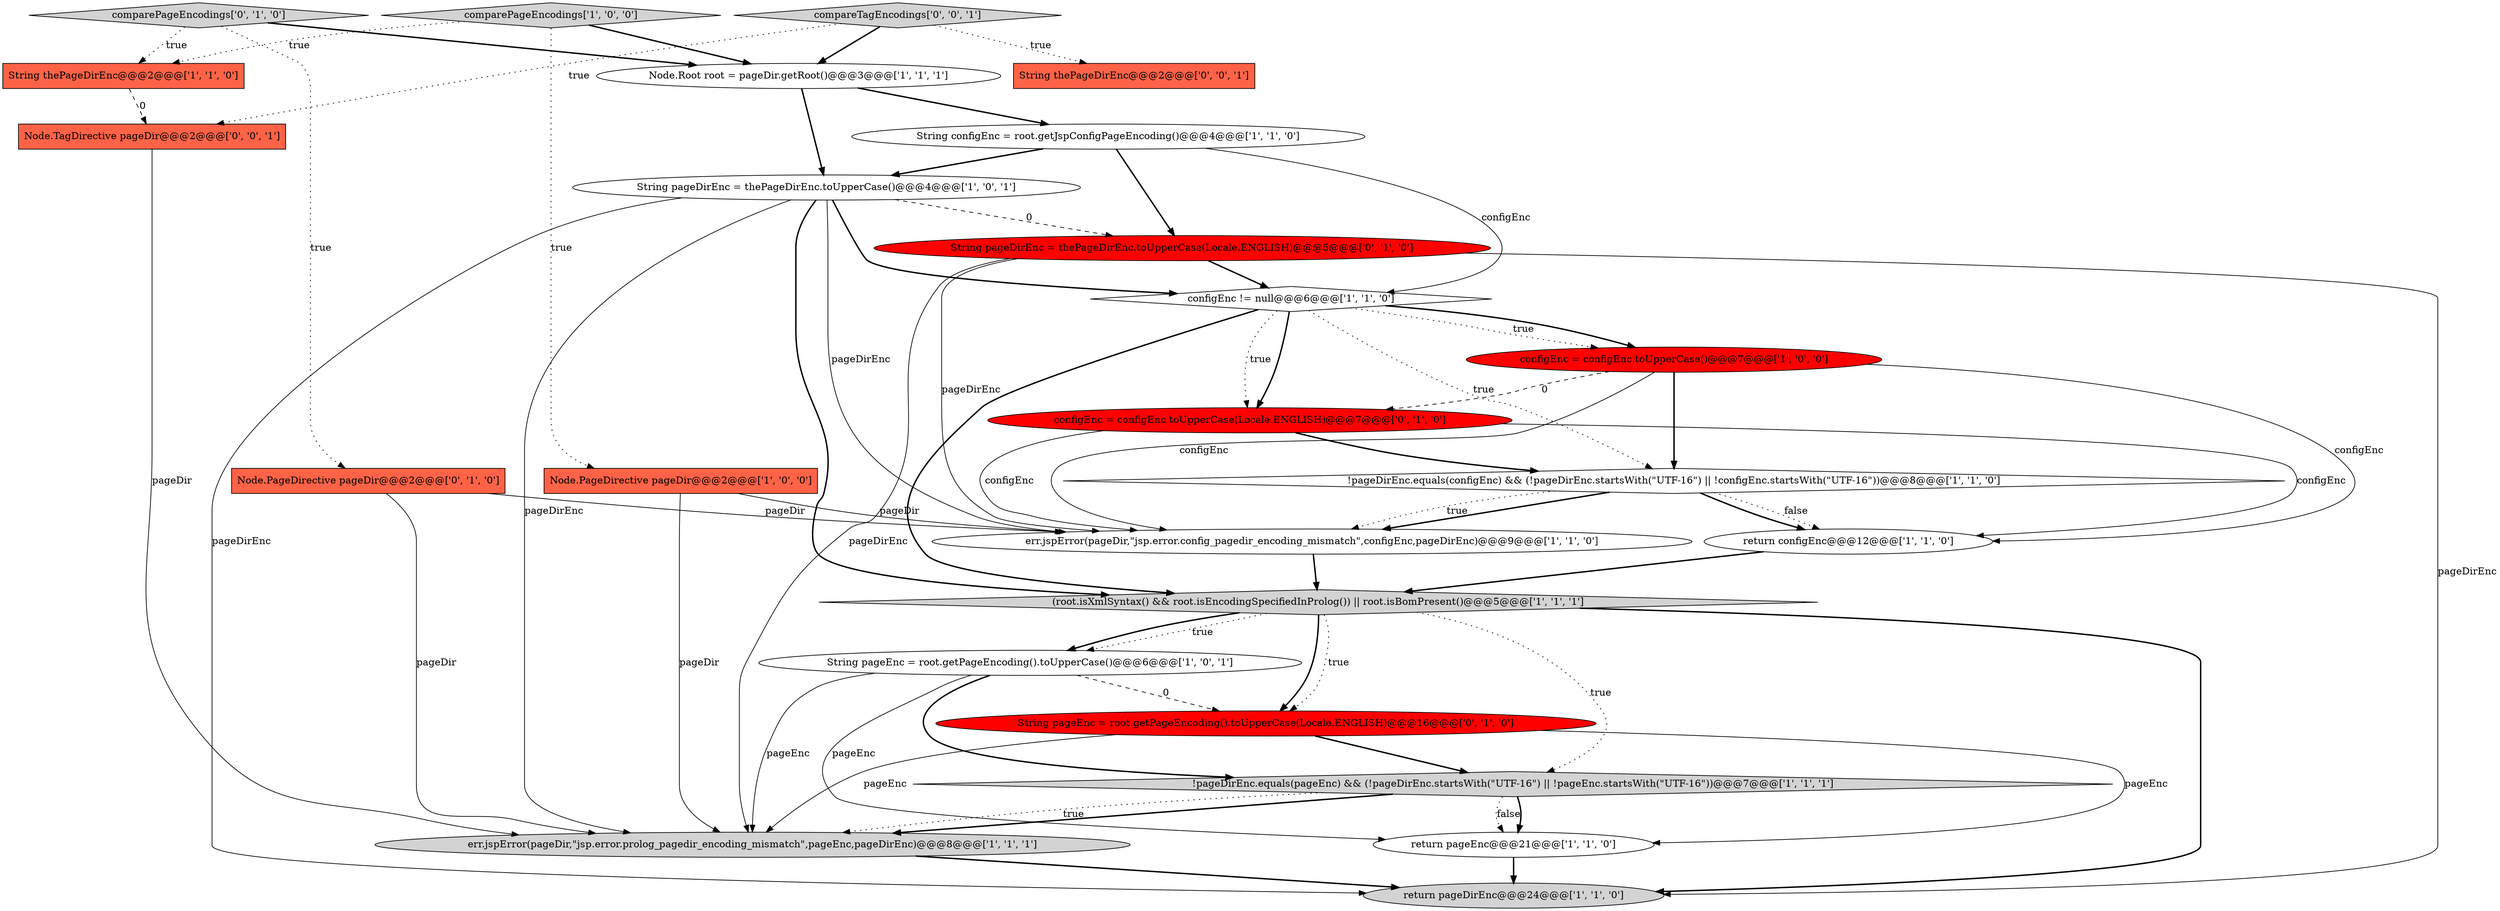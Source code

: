 digraph {
20 [style = filled, label = "String pageDirEnc = thePageDirEnc.toUpperCase(Locale.ENGLISH)@@@5@@@['0', '1', '0']", fillcolor = red, shape = ellipse image = "AAA1AAABBB2BBB"];
11 [style = filled, label = "return pageEnc@@@21@@@['1', '1', '0']", fillcolor = white, shape = ellipse image = "AAA0AAABBB1BBB"];
12 [style = filled, label = "comparePageEncodings['1', '0', '0']", fillcolor = lightgray, shape = diamond image = "AAA0AAABBB1BBB"];
23 [style = filled, label = "compareTagEncodings['0', '0', '1']", fillcolor = lightgray, shape = diamond image = "AAA0AAABBB3BBB"];
18 [style = filled, label = "configEnc = configEnc.toUpperCase(Locale.ENGLISH)@@@7@@@['0', '1', '0']", fillcolor = red, shape = ellipse image = "AAA1AAABBB2BBB"];
10 [style = filled, label = "Node.PageDirective pageDir@@@2@@@['1', '0', '0']", fillcolor = tomato, shape = box image = "AAA0AAABBB1BBB"];
24 [style = filled, label = "Node.TagDirective pageDir@@@2@@@['0', '0', '1']", fillcolor = tomato, shape = box image = "AAA0AAABBB3BBB"];
8 [style = filled, label = "err.jspError(pageDir,\"jsp.error.config_pagedir_encoding_mismatch\",configEnc,pageDirEnc)@@@9@@@['1', '1', '0']", fillcolor = white, shape = ellipse image = "AAA0AAABBB1BBB"];
0 [style = filled, label = "String configEnc = root.getJspConfigPageEncoding()@@@4@@@['1', '1', '0']", fillcolor = white, shape = ellipse image = "AAA0AAABBB1BBB"];
13 [style = filled, label = "String thePageDirEnc@@@2@@@['1', '1', '0']", fillcolor = tomato, shape = box image = "AAA0AAABBB1BBB"];
4 [style = filled, label = "!pageDirEnc.equals(pageEnc) && (!pageDirEnc.startsWith(\"UTF-16\") || !pageEnc.startsWith(\"UTF-16\"))@@@7@@@['1', '1', '1']", fillcolor = lightgray, shape = diamond image = "AAA0AAABBB1BBB"];
1 [style = filled, label = "!pageDirEnc.equals(configEnc) && (!pageDirEnc.startsWith(\"UTF-16\") || !configEnc.startsWith(\"UTF-16\"))@@@8@@@['1', '1', '0']", fillcolor = white, shape = diamond image = "AAA0AAABBB1BBB"];
9 [style = filled, label = "configEnc = configEnc.toUpperCase()@@@7@@@['1', '0', '0']", fillcolor = red, shape = ellipse image = "AAA1AAABBB1BBB"];
2 [style = filled, label = "Node.Root root = pageDir.getRoot()@@@3@@@['1', '1', '1']", fillcolor = white, shape = ellipse image = "AAA0AAABBB1BBB"];
7 [style = filled, label = "String pageDirEnc = thePageDirEnc.toUpperCase()@@@4@@@['1', '0', '1']", fillcolor = white, shape = ellipse image = "AAA0AAABBB1BBB"];
14 [style = filled, label = "configEnc != null@@@6@@@['1', '1', '0']", fillcolor = white, shape = diamond image = "AAA0AAABBB1BBB"];
6 [style = filled, label = "(root.isXmlSyntax() && root.isEncodingSpecifiedInProlog()) || root.isBomPresent()@@@5@@@['1', '1', '1']", fillcolor = lightgray, shape = diamond image = "AAA0AAABBB1BBB"];
3 [style = filled, label = "err.jspError(pageDir,\"jsp.error.prolog_pagedir_encoding_mismatch\",pageEnc,pageDirEnc)@@@8@@@['1', '1', '1']", fillcolor = lightgray, shape = ellipse image = "AAA0AAABBB1BBB"];
17 [style = filled, label = "String pageEnc = root.getPageEncoding().toUpperCase(Locale.ENGLISH)@@@16@@@['0', '1', '0']", fillcolor = red, shape = ellipse image = "AAA1AAABBB2BBB"];
19 [style = filled, label = "comparePageEncodings['0', '1', '0']", fillcolor = lightgray, shape = diamond image = "AAA0AAABBB2BBB"];
5 [style = filled, label = "return configEnc@@@12@@@['1', '1', '0']", fillcolor = white, shape = ellipse image = "AAA0AAABBB1BBB"];
16 [style = filled, label = "String pageEnc = root.getPageEncoding().toUpperCase()@@@6@@@['1', '0', '1']", fillcolor = white, shape = ellipse image = "AAA0AAABBB1BBB"];
21 [style = filled, label = "Node.PageDirective pageDir@@@2@@@['0', '1', '0']", fillcolor = tomato, shape = box image = "AAA0AAABBB2BBB"];
15 [style = filled, label = "return pageDirEnc@@@24@@@['1', '1', '0']", fillcolor = lightgray, shape = ellipse image = "AAA0AAABBB1BBB"];
22 [style = filled, label = "String thePageDirEnc@@@2@@@['0', '0', '1']", fillcolor = tomato, shape = box image = "AAA0AAABBB3BBB"];
1->5 [style = bold, label=""];
6->17 [style = bold, label=""];
17->11 [style = solid, label="pageEnc"];
4->3 [style = bold, label=""];
1->8 [style = bold, label=""];
23->22 [style = dotted, label="true"];
20->15 [style = solid, label="pageDirEnc"];
9->5 [style = solid, label="configEnc"];
9->18 [style = dashed, label="0"];
7->15 [style = solid, label="pageDirEnc"];
7->3 [style = solid, label="pageDirEnc"];
7->20 [style = dashed, label="0"];
8->6 [style = bold, label=""];
0->14 [style = solid, label="configEnc"];
3->15 [style = bold, label=""];
20->14 [style = bold, label=""];
19->2 [style = bold, label=""];
19->13 [style = dotted, label="true"];
21->8 [style = solid, label="pageDir"];
19->21 [style = dotted, label="true"];
6->17 [style = dotted, label="true"];
4->11 [style = dotted, label="false"];
6->15 [style = bold, label=""];
11->15 [style = bold, label=""];
16->11 [style = solid, label="pageEnc"];
10->3 [style = solid, label="pageDir"];
0->7 [style = bold, label=""];
7->14 [style = bold, label=""];
12->2 [style = bold, label=""];
13->24 [style = dashed, label="0"];
2->0 [style = bold, label=""];
12->13 [style = dotted, label="true"];
4->3 [style = dotted, label="true"];
20->8 [style = solid, label="pageDirEnc"];
18->8 [style = solid, label="configEnc"];
17->3 [style = solid, label="pageEnc"];
16->3 [style = solid, label="pageEnc"];
5->6 [style = bold, label=""];
18->1 [style = bold, label=""];
6->4 [style = dotted, label="true"];
6->16 [style = bold, label=""];
12->10 [style = dotted, label="true"];
24->3 [style = solid, label="pageDir"];
7->6 [style = bold, label=""];
20->3 [style = solid, label="pageDirEnc"];
1->8 [style = dotted, label="true"];
10->8 [style = solid, label="pageDir"];
1->5 [style = dotted, label="false"];
14->9 [style = bold, label=""];
18->5 [style = solid, label="configEnc"];
21->3 [style = solid, label="pageDir"];
0->20 [style = bold, label=""];
14->18 [style = bold, label=""];
23->2 [style = bold, label=""];
2->7 [style = bold, label=""];
14->9 [style = dotted, label="true"];
16->4 [style = bold, label=""];
9->1 [style = bold, label=""];
4->11 [style = bold, label=""];
14->1 [style = dotted, label="true"];
7->8 [style = solid, label="pageDirEnc"];
16->17 [style = dashed, label="0"];
9->8 [style = solid, label="configEnc"];
14->18 [style = dotted, label="true"];
14->6 [style = bold, label=""];
17->4 [style = bold, label=""];
23->24 [style = dotted, label="true"];
6->16 [style = dotted, label="true"];
}
